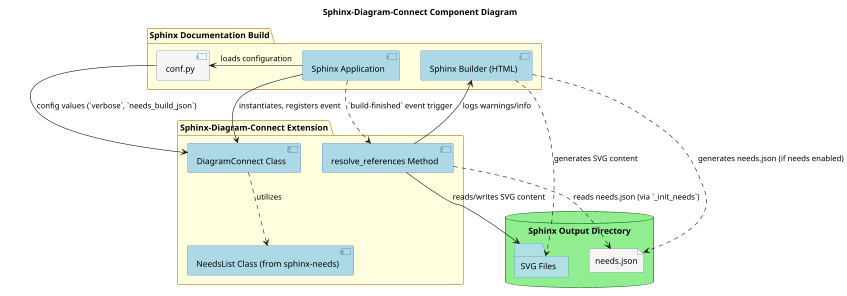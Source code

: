 @startuml

title Sphinx-Diagram-Connect Component Diagram

scale 0.6

skinparam defaultText {
  FontColor #000000
}

skinparam component {
  BackgroundColor #ADD8E6
  BorderColor #336699
  FontColor #000000
}

skinparam package {
  BackgroundColor #FFFFE0
  BorderColor #CCAA66
  FontColor #000000
}

skinparam database {
  BackgroundColor #90EE90
  BorderColor #006600
  FontColor #000000
}

skinparam folder {
  BackgroundColor #B0E0E6
  BorderColor #4682B4
  FontColor #000000
}

skinparam file {
  BackgroundColor #F5F5F5
  BorderColor #696969
  FontColor #000000
}

package "Sphinx Documentation Build" #FFFFE0 {
  [Sphinx Application] as SphinxApp #ADD8E6
  [Sphinx Builder (HTML)] as SphinxBuilder #ADD8E6
  [conf.py] as Config #F5F5F5
}

package "Sphinx-Diagram-Connect Extension" #FFFFE0 {
  [DiagramConnect Class] as DCClass #ADD8E6
  [resolve_references Method] as ResolveRefs #ADD8E6
  [NeedsList Class (from sphinx-needs)] as NeedsList #ADD8E6
}

database "Sphinx Output Directory" #90EE90 {
  folder "SVG Files" as SVGs #B0E0E6
  file "needs.json" as NeedsJSON #F5F5F5
}

SphinxApp -right-> Config : loads configuration
Config --> DCClass : config values (`verbose`, `needs_build_json`)

SphinxApp -right-> DCClass : instantiates, registers event

SphinxBuilder .down.> SVGs : generates SVG content
SphinxBuilder .right.> NeedsJSON : generates needs.json (if needs enabled)

SphinxApp .down.> ResolveRefs : `build-finished` event trigger

ResolveRefs --> SVGs : reads/writes SVG content
ResolveRefs ..> NeedsJSON : reads needs.json (via `_init_needs`)

DCClass ..> NeedsList : utilizes

ResolveRefs --> SphinxBuilder : logs warnings/info

@enduml

